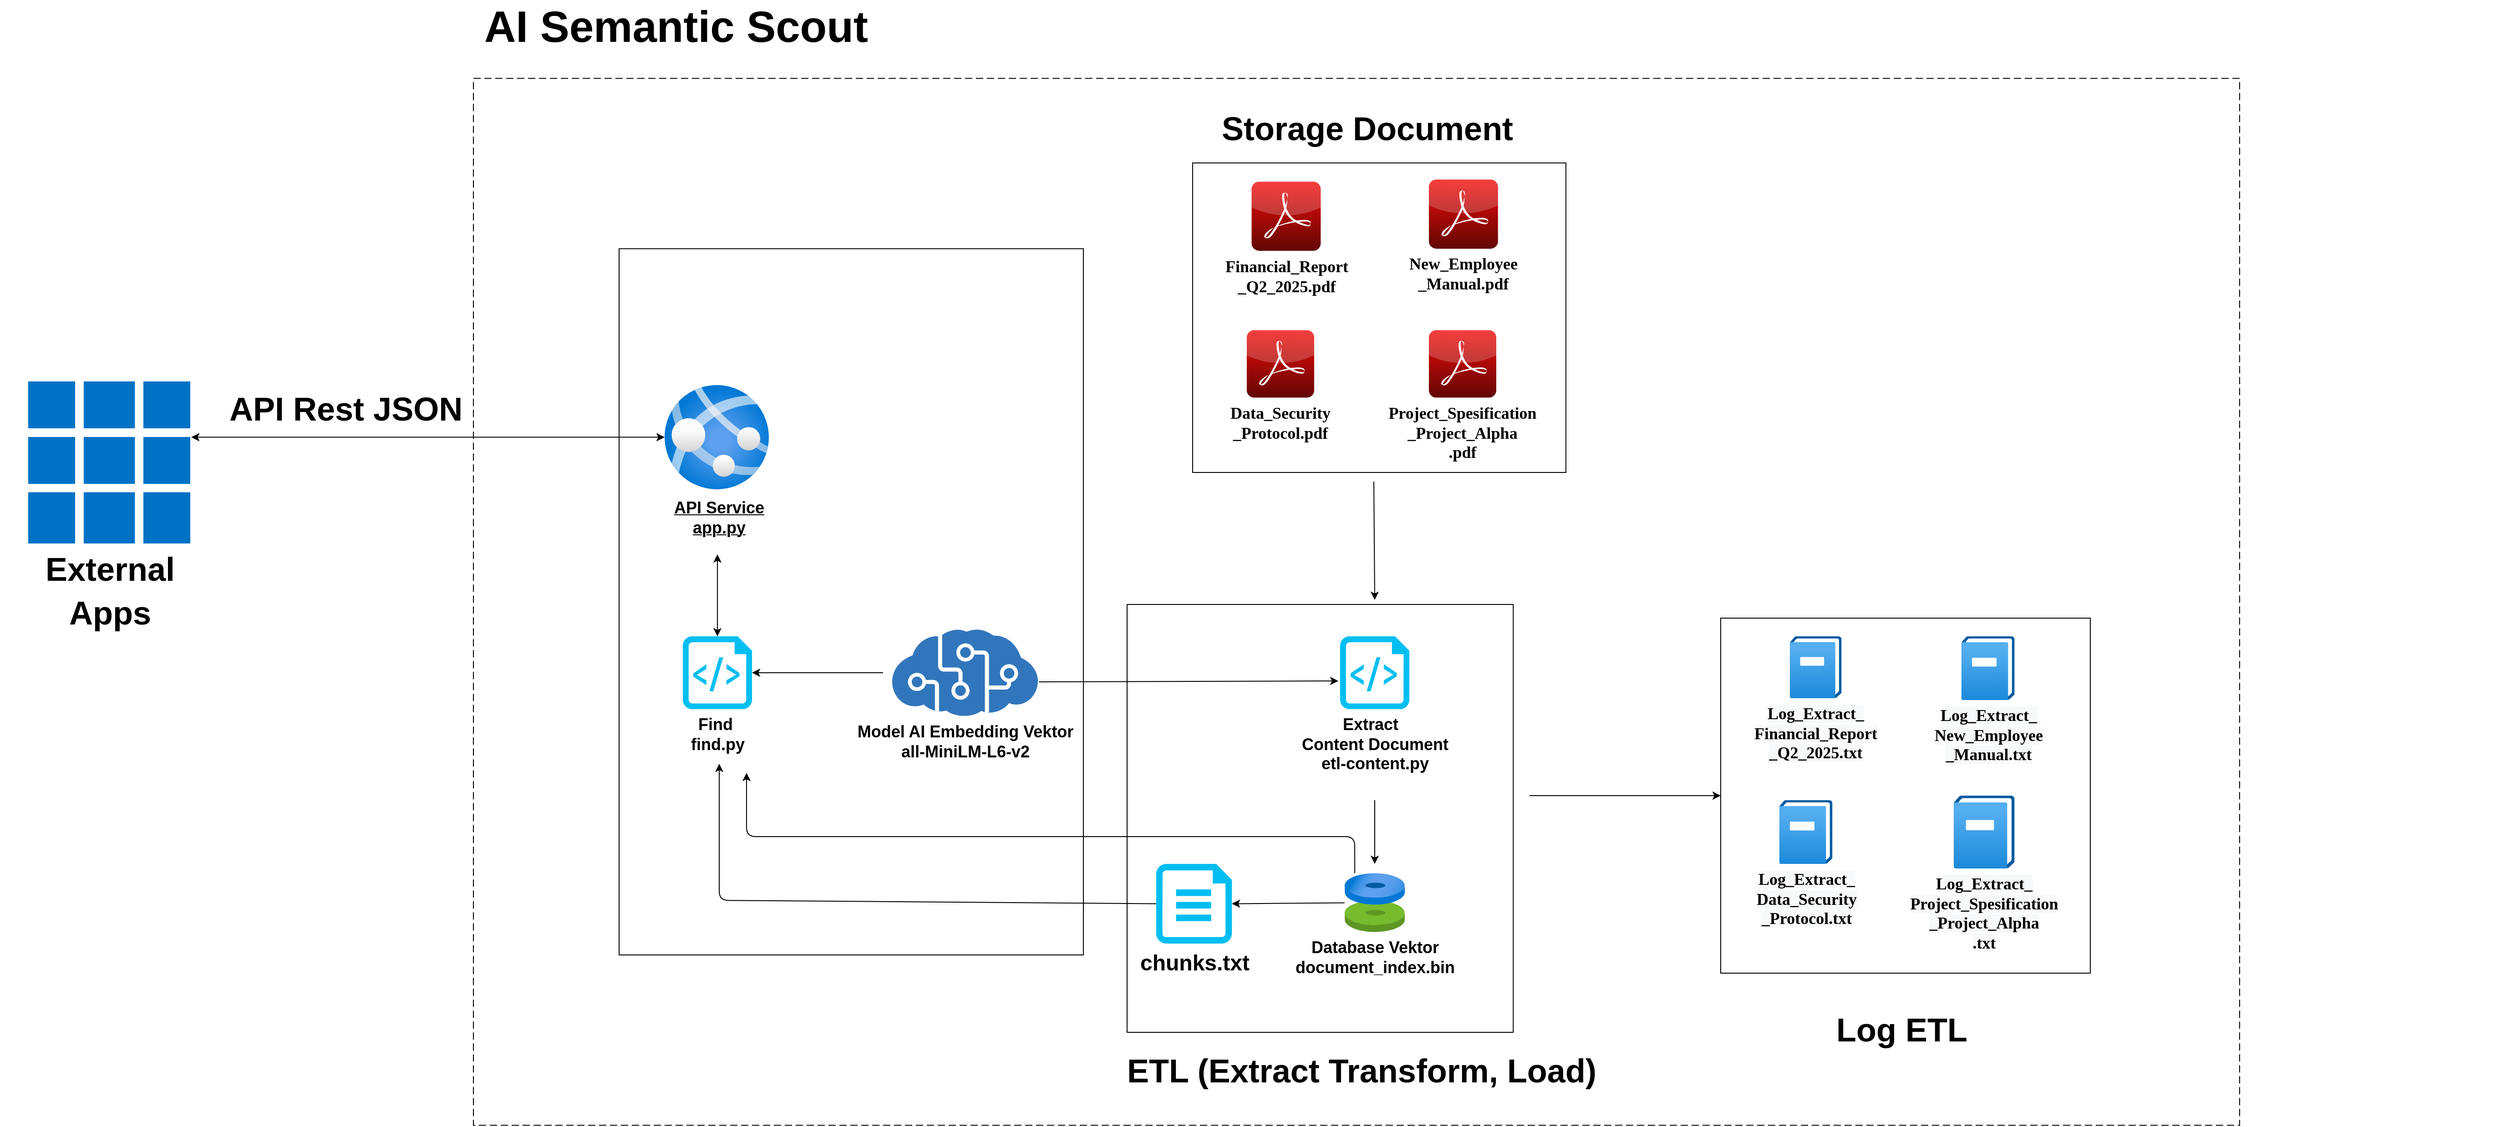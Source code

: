 <mxfile version="13.9.9" type="device"><diagram id="MPOJHuXkhUEyFL-CrtOR" name="Architecture"><mxGraphModel dx="2332" dy="4096" grid="1" gridSize="10" guides="1" tooltips="1" connect="1" arrows="1" fold="1" page="1" pageScale="1" pageWidth="850" pageHeight="1100" math="0" shadow="0"><root><mxCell id="jSEY8RpCkoVRMXqWIVlT-0"/><mxCell id="jSEY8RpCkoVRMXqWIVlT-1" parent="jSEY8RpCkoVRMXqWIVlT-0"/><mxCell id="hp989yc1P_nx0tMnTx4c-32" value="" style="rounded=0;whiteSpace=wrap;html=1;labelBackgroundColor=white;" parent="jSEY8RpCkoVRMXqWIVlT-1" vertex="1"><mxGeometry x="2770" y="-845.8" width="510" height="775.8" as="geometry"/></mxCell><mxCell id="hp989yc1P_nx0tMnTx4c-17" value="" style="rounded=0;whiteSpace=wrap;html=1;" parent="jSEY8RpCkoVRMXqWIVlT-1" vertex="1"><mxGeometry x="3980" y="-440" width="405.99" height="390" as="geometry"/></mxCell><mxCell id="hp989yc1P_nx0tMnTx4c-6" value="" style="rounded=0;whiteSpace=wrap;html=1;" parent="jSEY8RpCkoVRMXqWIVlT-1" vertex="1"><mxGeometry x="3400" y="-940" width="410" height="340" as="geometry"/></mxCell><mxCell id="kksqPMrv0ADaczTqfNwD-46" value="" style="rounded=0;whiteSpace=wrap;html=1;" parent="jSEY8RpCkoVRMXqWIVlT-1" vertex="1"><mxGeometry x="3328" y="-455" width="424.15" height="470" as="geometry"/></mxCell><mxCell id="apSkUDXAmTksaaojhE6L-12" value="" style="group;fontStyle=4" parent="jSEY8RpCkoVRMXqWIVlT-1" vertex="1" connectable="0"><mxGeometry x="2830" y="-696" width="160" height="150" as="geometry"/></mxCell><mxCell id="kksqPMrv0ADaczTqfNwD-2" value="" style="aspect=fixed;html=1;points=[];align=center;image;fontSize=12;image=img/lib/azure2/app_services/App_Services.svg;fontStyle=4" parent="apSkUDXAmTksaaojhE6L-12" vertex="1"><mxGeometry x="-10" width="114.5" height="114.5" as="geometry"/></mxCell><mxCell id="kksqPMrv0ADaczTqfNwD-50" value="&lt;font style=&quot;font-size: 36px&quot;&gt;&lt;b&gt;ETL (Extract Transform, Load)&lt;/b&gt;&lt;/font&gt;" style="text;html=1;strokeColor=none;fillColor=none;align=left;verticalAlign=middle;whiteSpace=wrap;rounded=0;fontSize=40;" parent="jSEY8RpCkoVRMXqWIVlT-1" vertex="1"><mxGeometry x="3325.99" y="50" width="730" height="10" as="geometry"/></mxCell><mxCell id="kksqPMrv0ADaczTqfNwD-61" value="" style="rounded=0;whiteSpace=wrap;html=1;fillColor=none;dashed=1;dashPattern=8 4;fontStyle=0" parent="jSEY8RpCkoVRMXqWIVlT-1" vertex="1"><mxGeometry x="2610" y="-1032.9" width="1940" height="1150" as="geometry"/></mxCell><mxCell id="hp989yc1P_nx0tMnTx4c-0" value="&lt;code&gt;&lt;font style=&quot;font-size: 18px&quot; face=&quot;Verdana&quot;&gt;&lt;b&gt;Financial_Report&lt;br&gt;_Q2_2025.pdf&lt;/b&gt;&lt;/font&gt;&lt;/code&gt;" style="dashed=0;outlineConnect=0;html=1;align=center;labelPosition=center;verticalLabelPosition=bottom;verticalAlign=top;shape=mxgraph.webicons.adobe_pdf;fillColor=#F40C0C;gradientColor=#610603" parent="jSEY8RpCkoVRMXqWIVlT-1" vertex="1"><mxGeometry x="3464.77" y="-919.4" width="75.9" height="75.9" as="geometry"/></mxCell><mxCell id="hp989yc1P_nx0tMnTx4c-1" value="&lt;code&gt;&lt;font style=&quot;font-size: 18px&quot; face=&quot;Verdana&quot;&gt;&lt;b&gt;Data_Security&lt;br&gt;_Protocol.pdf&lt;/b&gt;&lt;/font&gt;&lt;/code&gt;" style="dashed=0;outlineConnect=0;html=1;align=center;labelPosition=center;verticalLabelPosition=bottom;verticalAlign=top;shape=mxgraph.webicons.adobe_pdf;fillColor=#F40C0C;gradientColor=#610603" parent="jSEY8RpCkoVRMXqWIVlT-1" vertex="1"><mxGeometry x="3459.49" y="-756.3" width="74" height="74" as="geometry"/></mxCell><mxCell id="hp989yc1P_nx0tMnTx4c-3" value="&lt;code&gt;&lt;font style=&quot;font-size: 18px&quot; face=&quot;Verdana&quot;&gt;&lt;b&gt;New_Employee&lt;br&gt;_Manual.pdf&lt;/b&gt;&lt;/font&gt;&lt;/code&gt;" style="dashed=0;outlineConnect=0;html=1;align=center;labelPosition=center;verticalLabelPosition=bottom;verticalAlign=top;shape=mxgraph.webicons.adobe_pdf;fillColor=#F40C0C;gradientColor=#610603" parent="jSEY8RpCkoVRMXqWIVlT-1" vertex="1"><mxGeometry x="3659.49" y="-921.7" width="75.9" height="75.9" as="geometry"/></mxCell><mxCell id="hp989yc1P_nx0tMnTx4c-4" value="&lt;code&gt;&lt;font style=&quot;font-size: 18px&quot; face=&quot;Verdana&quot;&gt;&lt;b&gt;Project_Spesification&lt;br&gt;_Project_Alpha&lt;br&gt;.pdf&lt;br&gt;&lt;br&gt;&lt;/b&gt;&lt;/font&gt;&lt;/code&gt;" style="dashed=0;outlineConnect=0;html=1;align=center;labelPosition=center;verticalLabelPosition=bottom;verticalAlign=top;shape=mxgraph.webicons.adobe_pdf;fillColor=#F40C0C;gradientColor=#610603" parent="jSEY8RpCkoVRMXqWIVlT-1" vertex="1"><mxGeometry x="3659.49" y="-756.3" width="74" height="74" as="geometry"/></mxCell><mxCell id="hp989yc1P_nx0tMnTx4c-5" value="&lt;font style=&quot;font-size: 36px&quot;&gt;&lt;b&gt;Storage Document&lt;/b&gt;&lt;/font&gt;" style="text;html=1;strokeColor=none;fillColor=none;align=left;verticalAlign=middle;whiteSpace=wrap;rounded=0;fontSize=40;" parent="jSEY8RpCkoVRMXqWIVlT-1" vertex="1"><mxGeometry x="3430" y="-990" width="340" height="20" as="geometry"/></mxCell><mxCell id="hp989yc1P_nx0tMnTx4c-8" value="&lt;font style=&quot;font-size: 18px&quot;&gt;&lt;b&gt;Database Vektor&lt;br&gt;document_index.bin&lt;br&gt;&lt;/b&gt;&lt;/font&gt;" style="aspect=fixed;html=1;points=[];align=center;image;fontSize=12;image=img/lib/azure2/compute/Disks.svg;" parent="jSEY8RpCkoVRMXqWIVlT-1" vertex="1"><mxGeometry x="3566.92" y="-160" width="66.16" height="65" as="geometry"/></mxCell><mxCell id="hp989yc1P_nx0tMnTx4c-9" value="" style="endArrow=classic;html=1;" parent="jSEY8RpCkoVRMXqWIVlT-1" edge="1"><mxGeometry width="50" height="50" relative="1" as="geometry"><mxPoint x="3599" y="-590" as="sourcePoint"/><mxPoint x="3600" y="-460" as="targetPoint"/></mxGeometry></mxCell><mxCell id="hp989yc1P_nx0tMnTx4c-10" value="" style="endArrow=classic;html=1;" parent="jSEY8RpCkoVRMXqWIVlT-1" edge="1"><mxGeometry width="50" height="50" relative="1" as="geometry"><mxPoint x="3600" y="-240" as="sourcePoint"/><mxPoint x="3600" y="-170" as="targetPoint"/></mxGeometry></mxCell><mxCell id="hp989yc1P_nx0tMnTx4c-11" value="&lt;b style=&quot;font-family: &amp;#34;verdana&amp;#34; ; font-size: 18px ; background-color: rgb(248 , 249 , 250)&quot;&gt;Log_Extract_&lt;br&gt;Financial_Report&lt;br&gt;_Q2_2025.txt&lt;br&gt;&lt;br&gt;&lt;/b&gt;" style="aspect=fixed;html=1;points=[];align=center;image;fontSize=12;image=img/lib/azure2/management_governance/Operation_Log_Classic.svg;" parent="jSEY8RpCkoVRMXqWIVlT-1" vertex="1"><mxGeometry x="4055.99" y="-420" width="56.83" height="68" as="geometry"/></mxCell><mxCell id="hp989yc1P_nx0tMnTx4c-12" value="&lt;b style=&quot;font-family: &amp;#34;verdana&amp;#34; ; font-size: 18px ; background-color: rgb(248 , 249 , 250)&quot;&gt;Log_Extract_&lt;br&gt;&lt;/b&gt;&lt;b style=&quot;font-family: &amp;#34;verdana&amp;#34; ; font-size: 18px ; background-color: rgb(248 , 249 , 250)&quot;&gt;New_Employee&lt;br&gt;_Manual&lt;/b&gt;&lt;b style=&quot;font-family: &amp;#34;verdana&amp;#34; ; font-size: 18px ; background-color: rgb(248 , 249 , 250)&quot;&gt;.txt&lt;br&gt;&lt;br&gt;&lt;/b&gt;" style="aspect=fixed;html=1;points=[];align=center;image;fontSize=12;image=img/lib/azure2/management_governance/Operation_Log_Classic.svg;" parent="jSEY8RpCkoVRMXqWIVlT-1" vertex="1"><mxGeometry x="4244.35" y="-420" width="58.51" height="70" as="geometry"/></mxCell><mxCell id="hp989yc1P_nx0tMnTx4c-14" value="&lt;b style=&quot;font-family: &amp;#34;verdana&amp;#34; ; font-size: 18px ; background-color: rgb(248 , 249 , 250)&quot;&gt;Log_Extract_&lt;br&gt;&lt;/b&gt;&lt;b style=&quot;font-family: &amp;#34;verdana&amp;#34; ; font-size: 18px ; background-color: rgb(248 , 249 , 250)&quot;&gt;Data_Security&lt;br&gt;_Protocol&lt;/b&gt;&lt;b style=&quot;font-family: &amp;#34;verdana&amp;#34; ; font-size: 18px ; background-color: rgb(248 , 249 , 250)&quot;&gt;.txt&lt;br&gt;&lt;br&gt;&lt;/b&gt;" style="aspect=fixed;html=1;points=[];align=center;image;fontSize=12;image=img/lib/azure2/management_governance/Operation_Log_Classic.svg;" parent="jSEY8RpCkoVRMXqWIVlT-1" vertex="1"><mxGeometry x="4044.31" y="-240" width="58.51" height="70" as="geometry"/></mxCell><mxCell id="hp989yc1P_nx0tMnTx4c-16" value="&lt;b style=&quot;font-family: &amp;#34;verdana&amp;#34; ; font-size: 18px ; background-color: rgb(248 , 249 , 250)&quot;&gt;Log_Extract_&lt;br&gt;Project_Spesification&lt;br&gt;_Project_Alpha&lt;br&gt;.txt&lt;br&gt;&lt;/b&gt;" style="aspect=fixed;html=1;points=[];align=center;image;fontSize=12;image=img/lib/azure2/management_governance/Operation_Log_Classic.svg;" parent="jSEY8RpCkoVRMXqWIVlT-1" vertex="1"><mxGeometry x="4235.99" y="-245" width="66.87" height="80" as="geometry"/></mxCell><mxCell id="hp989yc1P_nx0tMnTx4c-18" value="&lt;font style=&quot;font-size: 36px&quot;&gt;&lt;b&gt;Log ETL&lt;/b&gt;&lt;/font&gt;" style="text;html=1;strokeColor=none;fillColor=none;align=left;verticalAlign=middle;whiteSpace=wrap;rounded=0;fontSize=40;" parent="jSEY8RpCkoVRMXqWIVlT-1" vertex="1"><mxGeometry x="4104.77" width="730" height="20" as="geometry"/></mxCell><mxCell id="hp989yc1P_nx0tMnTx4c-19" value="" style="endArrow=classic;html=1;entryX=0;entryY=0.5;entryDx=0;entryDy=0;" parent="jSEY8RpCkoVRMXqWIVlT-1" target="hp989yc1P_nx0tMnTx4c-17" edge="1"><mxGeometry width="50" height="50" relative="1" as="geometry"><mxPoint x="3770" y="-245" as="sourcePoint"/><mxPoint x="3891" y="-290" as="targetPoint"/></mxGeometry></mxCell><mxCell id="hp989yc1P_nx0tMnTx4c-20" value="&lt;b style=&quot;font-size: 18px&quot;&gt;Extract&amp;nbsp;&amp;nbsp;&lt;br&gt;Content Document&lt;br&gt;etl-content.py&lt;/b&gt;" style="verticalLabelPosition=bottom;html=1;verticalAlign=top;align=center;strokeColor=none;fillColor=#00BEF2;shape=mxgraph.azure.script_file;pointerEvents=1;labelBackgroundColor=white;" parent="jSEY8RpCkoVRMXqWIVlT-1" vertex="1"><mxGeometry x="3562" y="-420" width="76" height="80" as="geometry"/></mxCell><mxCell id="hp989yc1P_nx0tMnTx4c-21" value="&lt;b style=&quot;font-size: 18px&quot;&gt;Find&amp;nbsp;&lt;br&gt;find.py&lt;/b&gt;" style="verticalLabelPosition=bottom;html=1;verticalAlign=top;align=center;strokeColor=none;fillColor=#00BEF2;shape=mxgraph.azure.script_file;pointerEvents=1;labelBackgroundColor=white;" parent="jSEY8RpCkoVRMXqWIVlT-1" vertex="1"><mxGeometry x="2840" y="-420" width="76" height="80" as="geometry"/></mxCell><mxCell id="hp989yc1P_nx0tMnTx4c-22" value="&lt;font style=&quot;font-size: 18px&quot;&gt;&lt;b&gt;Model AI&amp;nbsp;Embedding Vektor&lt;br&gt;all-MiniLM-L6-v2&lt;/b&gt;&lt;/font&gt;" style="aspect=fixed;html=1;points=[];align=center;image;fontSize=12;image=img/lib/mscae/Cognitive_Services.svg;fontStyle=0" parent="jSEY8RpCkoVRMXqWIVlT-1" vertex="1"><mxGeometry x="3070" y="-428" width="160.01" height="96" as="geometry"/></mxCell><mxCell id="hp989yc1P_nx0tMnTx4c-27" value="" style="endArrow=classic;html=1;exitX=1.008;exitY=0.604;exitDx=0;exitDy=0;exitPerimeter=0;" parent="jSEY8RpCkoVRMXqWIVlT-1" source="hp989yc1P_nx0tMnTx4c-22" edge="1"><mxGeometry width="50" height="50" relative="1" as="geometry"><mxPoint x="3370" y="-290" as="sourcePoint"/><mxPoint x="3560" y="-371" as="targetPoint"/></mxGeometry></mxCell><mxCell id="hp989yc1P_nx0tMnTx4c-29" value="" style="endArrow=classic;html=1;entryX=1;entryY=0.5;entryDx=0;entryDy=0;entryPerimeter=0;" parent="jSEY8RpCkoVRMXqWIVlT-1" target="hp989yc1P_nx0tMnTx4c-21" edge="1"><mxGeometry width="50" height="50" relative="1" as="geometry"><mxPoint x="3060" y="-380" as="sourcePoint"/><mxPoint x="3110" y="-590" as="targetPoint"/></mxGeometry></mxCell><mxCell id="apSkUDXAmTksaaojhE6L-6" value="&lt;b&gt;&lt;font style=&quot;font-size: 18px&quot;&gt;API Service&lt;br&gt;app.py&lt;/font&gt;&lt;/b&gt;" style="text;html=1;strokeColor=none;fillColor=none;align=center;verticalAlign=middle;whiteSpace=wrap;rounded=0;fontStyle=4" parent="jSEY8RpCkoVRMXqWIVlT-1" vertex="1"><mxGeometry x="2814.5" y="-560" width="130" height="20" as="geometry"/></mxCell><mxCell id="hp989yc1P_nx0tMnTx4c-30" value="" style="endArrow=classic;startArrow=classic;html=1;exitX=0.5;exitY=0;exitDx=0;exitDy=0;exitPerimeter=0;" parent="jSEY8RpCkoVRMXqWIVlT-1" source="hp989yc1P_nx0tMnTx4c-21" edge="1"><mxGeometry width="50" height="50" relative="1" as="geometry"><mxPoint x="2780" y="-440" as="sourcePoint"/><mxPoint x="2878" y="-510" as="targetPoint"/></mxGeometry></mxCell><mxCell id="hp989yc1P_nx0tMnTx4c-33" value="&lt;font style=&quot;font-size: 48px&quot;&gt;&lt;b&gt;AI Semantic Scout&lt;/b&gt;&lt;/font&gt;" style="text;html=1;strokeColor=none;fillColor=none;align=left;verticalAlign=middle;whiteSpace=wrap;rounded=0;fontSize=40;" parent="jSEY8RpCkoVRMXqWIVlT-1" vertex="1"><mxGeometry x="2620" y="-1100" width="720" height="20" as="geometry"/></mxCell><mxCell id="hp989yc1P_nx0tMnTx4c-38" value="" style="group" parent="jSEY8RpCkoVRMXqWIVlT-1" vertex="1" connectable="0"><mxGeometry x="2090" y="-700" width="240" height="238" as="geometry"/></mxCell><mxCell id="kksqPMrv0ADaczTqfNwD-63" value="&lt;div style=&quot;text-align: center&quot;&gt;&lt;span style=&quot;font-size: 36px&quot;&gt;&lt;b&gt;External Apps&lt;/b&gt;&lt;/span&gt;&lt;/div&gt;" style="text;html=1;strokeColor=none;fillColor=none;align=left;verticalAlign=middle;whiteSpace=wrap;rounded=0;fontSize=40;" parent="hp989yc1P_nx0tMnTx4c-38" vertex="1"><mxGeometry y="218" width="240" height="20" as="geometry"/></mxCell><mxCell id="hp989yc1P_nx0tMnTx4c-35" value="" style="aspect=fixed;html=1;points=[];align=center;image;fontSize=12;image=img/lib/mscae/Client_Apps.svg;labelBackgroundColor=white;" parent="hp989yc1P_nx0tMnTx4c-38" vertex="1"><mxGeometry x="31" width="178" height="178" as="geometry"/></mxCell><mxCell id="hp989yc1P_nx0tMnTx4c-41" value="" style="endArrow=classic;startArrow=classic;html=1;exitX=1.006;exitY=0.344;exitDx=0;exitDy=0;exitPerimeter=0;" parent="jSEY8RpCkoVRMXqWIVlT-1" source="hp989yc1P_nx0tMnTx4c-35" target="kksqPMrv0ADaczTqfNwD-2" edge="1"><mxGeometry width="50" height="50" relative="1" as="geometry"><mxPoint x="2480" y="-600" as="sourcePoint"/><mxPoint x="2530" y="-650" as="targetPoint"/></mxGeometry></mxCell><mxCell id="hp989yc1P_nx0tMnTx4c-42" value="&lt;div style=&quot;text-align: center&quot;&gt;&lt;span style=&quot;font-size: 36px&quot;&gt;&lt;b&gt;API Rest JSON&lt;/b&gt;&lt;/span&gt;&lt;/div&gt;" style="text;html=1;strokeColor=none;fillColor=none;align=left;verticalAlign=middle;whiteSpace=wrap;rounded=0;fontSize=40;" parent="jSEY8RpCkoVRMXqWIVlT-1" vertex="1"><mxGeometry x="2340" y="-682.3" width="730" height="20" as="geometry"/></mxCell><mxCell id="hp989yc1P_nx0tMnTx4c-43" value="&lt;span style=&quot;font-size: 24px&quot;&gt;&lt;b&gt;chunks.txt&lt;/b&gt;&lt;/span&gt;" style="verticalLabelPosition=bottom;html=1;verticalAlign=top;align=center;strokeColor=none;fillColor=#00BEF2;shape=mxgraph.azure.cloud_services_configuration_file;pointerEvents=1;labelBackgroundColor=white;" parent="jSEY8RpCkoVRMXqWIVlT-1" vertex="1"><mxGeometry x="3360" y="-170" width="83.13" height="87.5" as="geometry"/></mxCell><mxCell id="hp989yc1P_nx0tMnTx4c-45" value="" style="endArrow=classic;html=1;exitX=0;exitY=0.5;exitDx=0;exitDy=0;exitPerimeter=0;" parent="jSEY8RpCkoVRMXqWIVlT-1" source="hp989yc1P_nx0tMnTx4c-43" edge="1"><mxGeometry width="50" height="50" relative="1" as="geometry"><mxPoint x="3100" y="-110" as="sourcePoint"/><mxPoint x="2880" y="-280" as="targetPoint"/><Array as="points"><mxPoint x="2880" y="-130"/></Array></mxGeometry></mxCell><mxCell id="hp989yc1P_nx0tMnTx4c-46" value="" style="endArrow=classic;html=1;entryX=1;entryY=0.5;entryDx=0;entryDy=0;entryPerimeter=0;" parent="jSEY8RpCkoVRMXqWIVlT-1" source="hp989yc1P_nx0tMnTx4c-8" target="hp989yc1P_nx0tMnTx4c-43" edge="1"><mxGeometry width="50" height="50" relative="1" as="geometry"><mxPoint x="3130" y="-130" as="sourcePoint"/><mxPoint x="3180" y="-180" as="targetPoint"/></mxGeometry></mxCell><mxCell id="hp989yc1P_nx0tMnTx4c-48" value="" style="endArrow=classic;html=1;exitX=0.169;exitY=0.002;exitDx=0;exitDy=0;exitPerimeter=0;" parent="jSEY8RpCkoVRMXqWIVlT-1" source="hp989yc1P_nx0tMnTx4c-8" edge="1"><mxGeometry width="50" height="50" relative="1" as="geometry"><mxPoint x="3570" y="-170" as="sourcePoint"/><mxPoint x="2910" y="-270" as="targetPoint"/><Array as="points"><mxPoint x="3578" y="-200"/><mxPoint x="2910" y="-200"/></Array></mxGeometry></mxCell></root></mxGraphModel></diagram></mxfile>